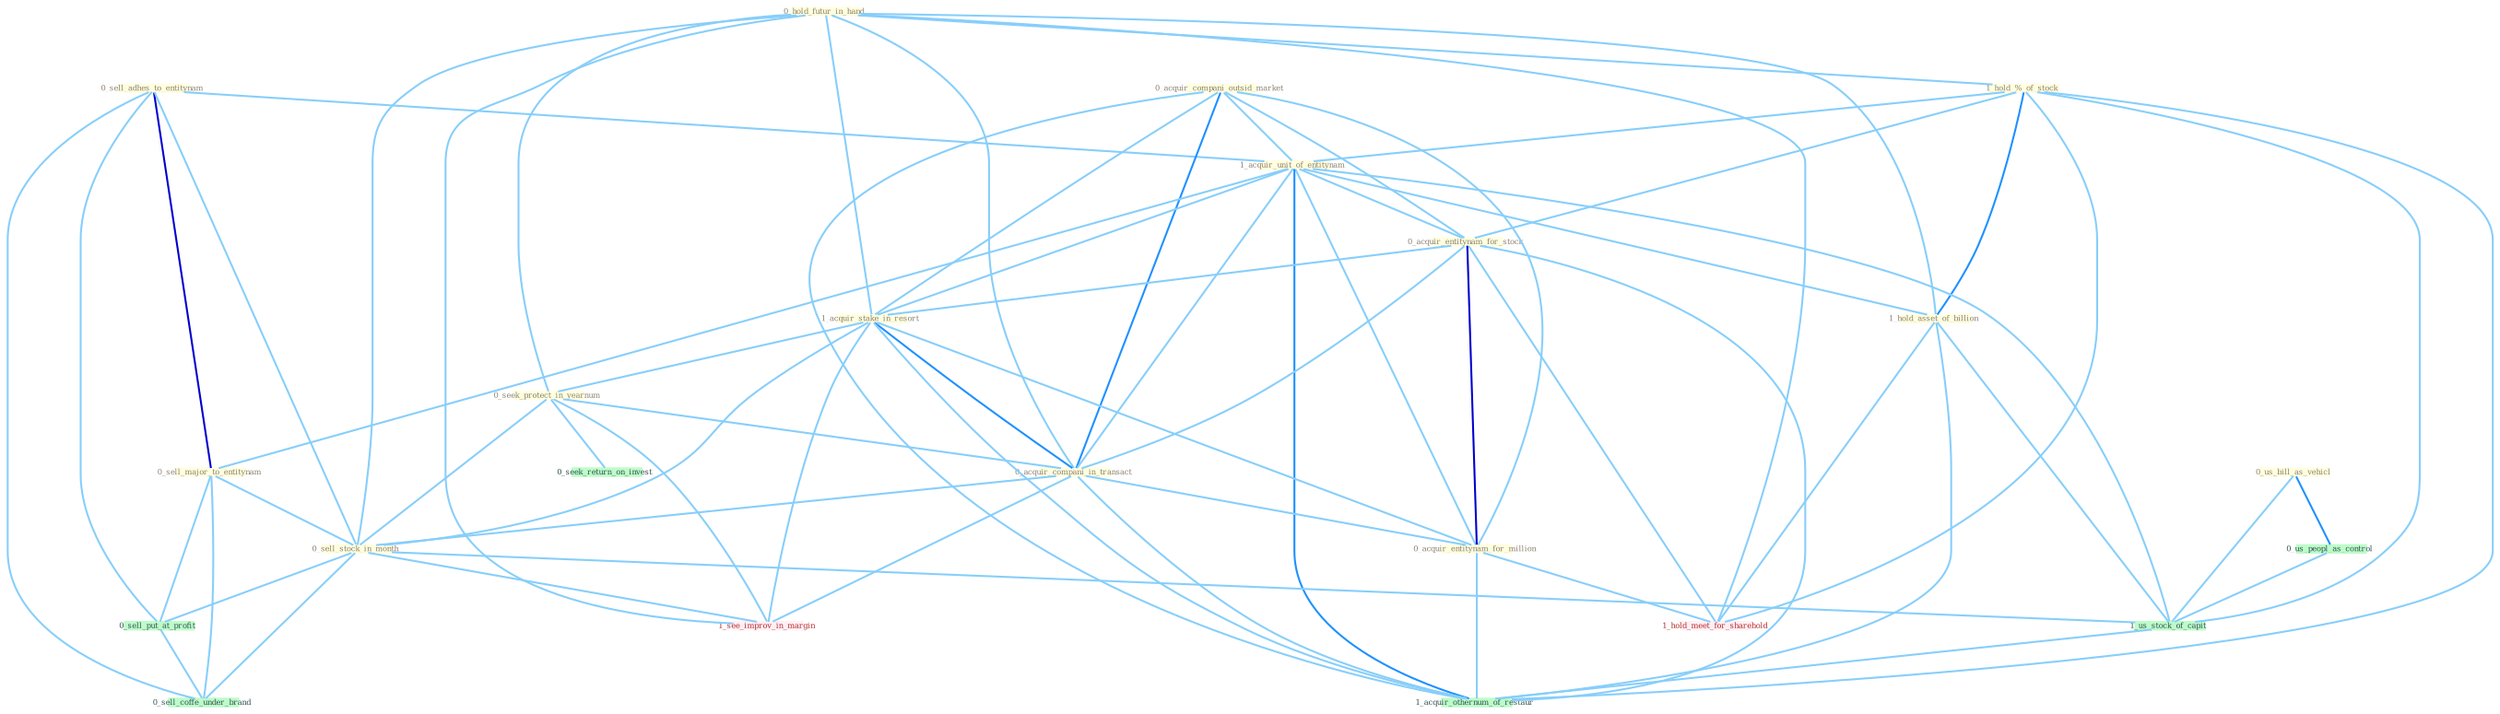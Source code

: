 Graph G{ 
    node
    [shape=polygon,style=filled,width=.5,height=.06,color="#BDFCC9",fixedsize=true,fontsize=4,
    fontcolor="#2f4f4f"];
    {node
    [color="#ffffe0", fontcolor="#8b7d6b"] "0_sell_adhes_to_entitynam " "0_hold_futur_in_hand " "0_acquir_compani_outsid_market " "1_hold_%_of_stock " "1_acquir_unit_of_entitynam " "1_hold_asset_of_billion " "0_acquir_entitynam_for_stock " "0_sell_major_to_entitynam " "1_acquir_stake_in_resort " "0_seek_protect_in_yearnum " "0_acquir_compani_in_transact " "0_acquir_entitynam_for_million " "0_us_bill_as_vehicl " "0_sell_stock_in_month "}
{node [color="#fff0f5", fontcolor="#b22222"] "1_see_improv_in_margin " "1_hold_meet_for_sharehold "}
edge [color="#B0E2FF"];

	"0_sell_adhes_to_entitynam " -- "1_acquir_unit_of_entitynam " [w="1", color="#87cefa" ];
	"0_sell_adhes_to_entitynam " -- "0_sell_major_to_entitynam " [w="3", color="#0000cd" , len=0.6];
	"0_sell_adhes_to_entitynam " -- "0_sell_stock_in_month " [w="1", color="#87cefa" ];
	"0_sell_adhes_to_entitynam " -- "0_sell_put_at_profit " [w="1", color="#87cefa" ];
	"0_sell_adhes_to_entitynam " -- "0_sell_coffe_under_brand " [w="1", color="#87cefa" ];
	"0_hold_futur_in_hand " -- "1_hold_%_of_stock " [w="1", color="#87cefa" ];
	"0_hold_futur_in_hand " -- "1_hold_asset_of_billion " [w="1", color="#87cefa" ];
	"0_hold_futur_in_hand " -- "1_acquir_stake_in_resort " [w="1", color="#87cefa" ];
	"0_hold_futur_in_hand " -- "0_seek_protect_in_yearnum " [w="1", color="#87cefa" ];
	"0_hold_futur_in_hand " -- "0_acquir_compani_in_transact " [w="1", color="#87cefa" ];
	"0_hold_futur_in_hand " -- "0_sell_stock_in_month " [w="1", color="#87cefa" ];
	"0_hold_futur_in_hand " -- "1_see_improv_in_margin " [w="1", color="#87cefa" ];
	"0_hold_futur_in_hand " -- "1_hold_meet_for_sharehold " [w="1", color="#87cefa" ];
	"0_acquir_compani_outsid_market " -- "1_acquir_unit_of_entitynam " [w="1", color="#87cefa" ];
	"0_acquir_compani_outsid_market " -- "0_acquir_entitynam_for_stock " [w="1", color="#87cefa" ];
	"0_acquir_compani_outsid_market " -- "1_acquir_stake_in_resort " [w="1", color="#87cefa" ];
	"0_acquir_compani_outsid_market " -- "0_acquir_compani_in_transact " [w="2", color="#1e90ff" , len=0.8];
	"0_acquir_compani_outsid_market " -- "0_acquir_entitynam_for_million " [w="1", color="#87cefa" ];
	"0_acquir_compani_outsid_market " -- "1_acquir_othernum_of_restaur " [w="1", color="#87cefa" ];
	"1_hold_%_of_stock " -- "1_acquir_unit_of_entitynam " [w="1", color="#87cefa" ];
	"1_hold_%_of_stock " -- "1_hold_asset_of_billion " [w="2", color="#1e90ff" , len=0.8];
	"1_hold_%_of_stock " -- "0_acquir_entitynam_for_stock " [w="1", color="#87cefa" ];
	"1_hold_%_of_stock " -- "1_us_stock_of_capit " [w="1", color="#87cefa" ];
	"1_hold_%_of_stock " -- "1_hold_meet_for_sharehold " [w="1", color="#87cefa" ];
	"1_hold_%_of_stock " -- "1_acquir_othernum_of_restaur " [w="1", color="#87cefa" ];
	"1_acquir_unit_of_entitynam " -- "1_hold_asset_of_billion " [w="1", color="#87cefa" ];
	"1_acquir_unit_of_entitynam " -- "0_acquir_entitynam_for_stock " [w="1", color="#87cefa" ];
	"1_acquir_unit_of_entitynam " -- "0_sell_major_to_entitynam " [w="1", color="#87cefa" ];
	"1_acquir_unit_of_entitynam " -- "1_acquir_stake_in_resort " [w="1", color="#87cefa" ];
	"1_acquir_unit_of_entitynam " -- "0_acquir_compani_in_transact " [w="1", color="#87cefa" ];
	"1_acquir_unit_of_entitynam " -- "0_acquir_entitynam_for_million " [w="1", color="#87cefa" ];
	"1_acquir_unit_of_entitynam " -- "1_us_stock_of_capit " [w="1", color="#87cefa" ];
	"1_acquir_unit_of_entitynam " -- "1_acquir_othernum_of_restaur " [w="2", color="#1e90ff" , len=0.8];
	"1_hold_asset_of_billion " -- "1_us_stock_of_capit " [w="1", color="#87cefa" ];
	"1_hold_asset_of_billion " -- "1_hold_meet_for_sharehold " [w="1", color="#87cefa" ];
	"1_hold_asset_of_billion " -- "1_acquir_othernum_of_restaur " [w="1", color="#87cefa" ];
	"0_acquir_entitynam_for_stock " -- "1_acquir_stake_in_resort " [w="1", color="#87cefa" ];
	"0_acquir_entitynam_for_stock " -- "0_acquir_compani_in_transact " [w="1", color="#87cefa" ];
	"0_acquir_entitynam_for_stock " -- "0_acquir_entitynam_for_million " [w="3", color="#0000cd" , len=0.6];
	"0_acquir_entitynam_for_stock " -- "1_hold_meet_for_sharehold " [w="1", color="#87cefa" ];
	"0_acquir_entitynam_for_stock " -- "1_acquir_othernum_of_restaur " [w="1", color="#87cefa" ];
	"0_sell_major_to_entitynam " -- "0_sell_stock_in_month " [w="1", color="#87cefa" ];
	"0_sell_major_to_entitynam " -- "0_sell_put_at_profit " [w="1", color="#87cefa" ];
	"0_sell_major_to_entitynam " -- "0_sell_coffe_under_brand " [w="1", color="#87cefa" ];
	"1_acquir_stake_in_resort " -- "0_seek_protect_in_yearnum " [w="1", color="#87cefa" ];
	"1_acquir_stake_in_resort " -- "0_acquir_compani_in_transact " [w="2", color="#1e90ff" , len=0.8];
	"1_acquir_stake_in_resort " -- "0_acquir_entitynam_for_million " [w="1", color="#87cefa" ];
	"1_acquir_stake_in_resort " -- "0_sell_stock_in_month " [w="1", color="#87cefa" ];
	"1_acquir_stake_in_resort " -- "1_see_improv_in_margin " [w="1", color="#87cefa" ];
	"1_acquir_stake_in_resort " -- "1_acquir_othernum_of_restaur " [w="1", color="#87cefa" ];
	"0_seek_protect_in_yearnum " -- "0_acquir_compani_in_transact " [w="1", color="#87cefa" ];
	"0_seek_protect_in_yearnum " -- "0_sell_stock_in_month " [w="1", color="#87cefa" ];
	"0_seek_protect_in_yearnum " -- "0_seek_return_on_invest " [w="1", color="#87cefa" ];
	"0_seek_protect_in_yearnum " -- "1_see_improv_in_margin " [w="1", color="#87cefa" ];
	"0_acquir_compani_in_transact " -- "0_acquir_entitynam_for_million " [w="1", color="#87cefa" ];
	"0_acquir_compani_in_transact " -- "0_sell_stock_in_month " [w="1", color="#87cefa" ];
	"0_acquir_compani_in_transact " -- "1_see_improv_in_margin " [w="1", color="#87cefa" ];
	"0_acquir_compani_in_transact " -- "1_acquir_othernum_of_restaur " [w="1", color="#87cefa" ];
	"0_acquir_entitynam_for_million " -- "1_hold_meet_for_sharehold " [w="1", color="#87cefa" ];
	"0_acquir_entitynam_for_million " -- "1_acquir_othernum_of_restaur " [w="1", color="#87cefa" ];
	"0_us_bill_as_vehicl " -- "0_us_peopl_as_control " [w="2", color="#1e90ff" , len=0.8];
	"0_us_bill_as_vehicl " -- "1_us_stock_of_capit " [w="1", color="#87cefa" ];
	"0_sell_stock_in_month " -- "0_sell_put_at_profit " [w="1", color="#87cefa" ];
	"0_sell_stock_in_month " -- "1_us_stock_of_capit " [w="1", color="#87cefa" ];
	"0_sell_stock_in_month " -- "1_see_improv_in_margin " [w="1", color="#87cefa" ];
	"0_sell_stock_in_month " -- "0_sell_coffe_under_brand " [w="1", color="#87cefa" ];
	"0_us_peopl_as_control " -- "1_us_stock_of_capit " [w="1", color="#87cefa" ];
	"0_sell_put_at_profit " -- "0_sell_coffe_under_brand " [w="1", color="#87cefa" ];
	"1_us_stock_of_capit " -- "1_acquir_othernum_of_restaur " [w="1", color="#87cefa" ];
}